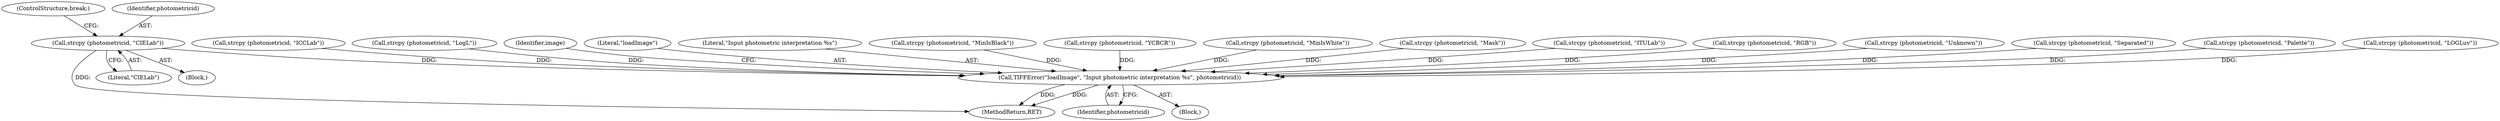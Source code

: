 digraph "0_libtiff_83a4b92815ea04969d494416eaae3d4c6b338e4a#diff-c8b4b355f9b5c06d585b23138e1c185f_5@API" {
"1000514" [label="(Call,strcpy (photometricid, \"CIELab\"))"];
"1000543" [label="(Call,TIFFError(\"loadImage\", \"Input photometric interpretation %s\", photometricid))"];
"1000546" [label="(Identifier,photometricid)"];
"1000539" [label="(Call,strcpy (photometricid, \"Unknown\"))"];
"1000504" [label="(Call,strcpy (photometricid, \"Separated\"))"];
"1000494" [label="(Call,strcpy (photometricid, \"Palette\"))"];
"1000517" [label="(ControlStructure,break;)"];
"1000534" [label="(Call,strcpy (photometricid, \"LOGLuv\"))"];
"1000514" [label="(Call,strcpy (photometricid, \"CIELab\"))"];
"1000519" [label="(Call,strcpy (photometricid, \"ICCLab\"))"];
"1000516" [label="(Literal,\"CIELab\")"];
"1000529" [label="(Call,strcpy (photometricid, \"LogL\"))"];
"1000549" [label="(Identifier,image)"];
"1001214" [label="(MethodReturn,RET)"];
"1000544" [label="(Literal,\"loadImage\")"];
"1000477" [label="(Block,)"];
"1000545" [label="(Literal,\"Input photometric interpretation %s\")"];
"1000484" [label="(Call,strcpy (photometricid, \"MinIsBlack\"))"];
"1000509" [label="(Call,strcpy (photometricid, \"YCBCR\"))"];
"1000479" [label="(Call,strcpy (photometricid, \"MinIsWhite\"))"];
"1000132" [label="(Block,)"];
"1000499" [label="(Call,strcpy (photometricid, \"Mask\"))"];
"1000524" [label="(Call,strcpy (photometricid, \"ITULab\"))"];
"1000515" [label="(Identifier,photometricid)"];
"1000543" [label="(Call,TIFFError(\"loadImage\", \"Input photometric interpretation %s\", photometricid))"];
"1000489" [label="(Call,strcpy (photometricid, \"RGB\"))"];
"1000514" -> "1000477"  [label="AST: "];
"1000514" -> "1000516"  [label="CFG: "];
"1000515" -> "1000514"  [label="AST: "];
"1000516" -> "1000514"  [label="AST: "];
"1000517" -> "1000514"  [label="CFG: "];
"1000514" -> "1001214"  [label="DDG: "];
"1000514" -> "1000543"  [label="DDG: "];
"1000543" -> "1000132"  [label="AST: "];
"1000543" -> "1000546"  [label="CFG: "];
"1000544" -> "1000543"  [label="AST: "];
"1000545" -> "1000543"  [label="AST: "];
"1000546" -> "1000543"  [label="AST: "];
"1000549" -> "1000543"  [label="CFG: "];
"1000543" -> "1001214"  [label="DDG: "];
"1000543" -> "1001214"  [label="DDG: "];
"1000539" -> "1000543"  [label="DDG: "];
"1000524" -> "1000543"  [label="DDG: "];
"1000519" -> "1000543"  [label="DDG: "];
"1000494" -> "1000543"  [label="DDG: "];
"1000499" -> "1000543"  [label="DDG: "];
"1000504" -> "1000543"  [label="DDG: "];
"1000489" -> "1000543"  [label="DDG: "];
"1000484" -> "1000543"  [label="DDG: "];
"1000529" -> "1000543"  [label="DDG: "];
"1000479" -> "1000543"  [label="DDG: "];
"1000534" -> "1000543"  [label="DDG: "];
"1000509" -> "1000543"  [label="DDG: "];
}

